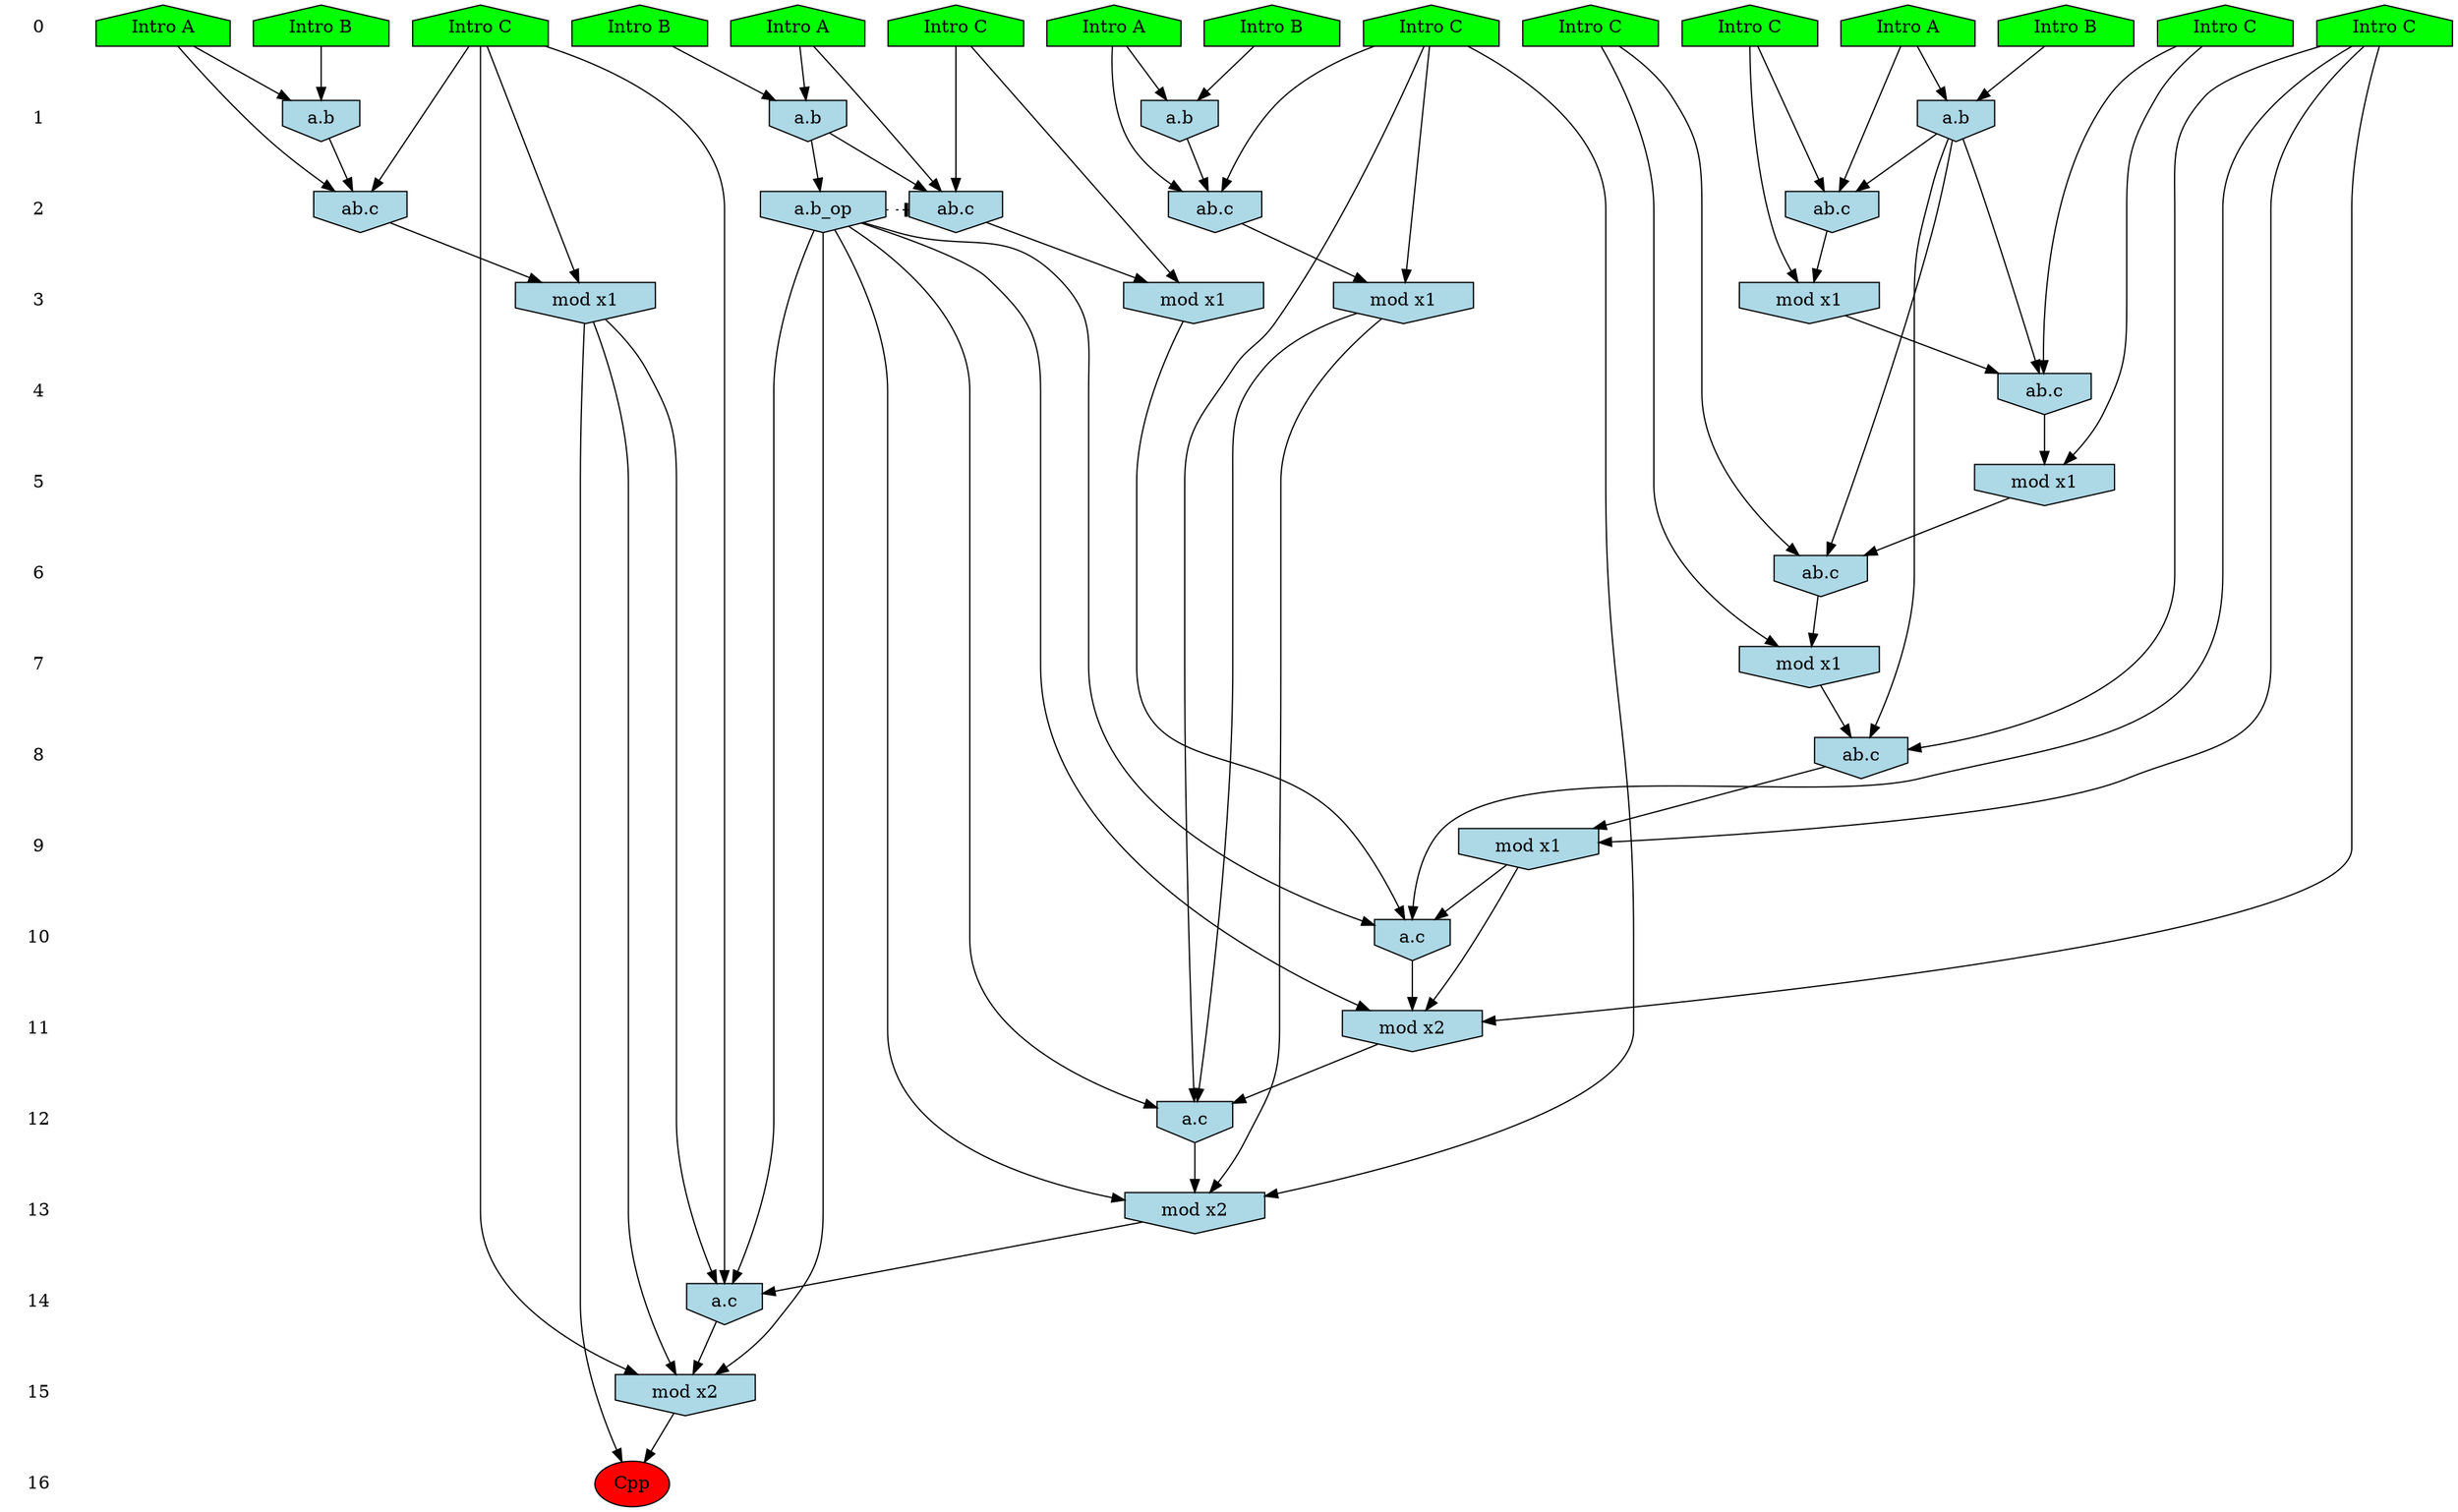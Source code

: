 /* Compression of 1 causal flows obtained in average at 2.038439E+01 t.u */
/* Compressed causal flows were: [3788] */
digraph G{
 ranksep=.5 ; 
{ rank = same ; "0" [shape=plaintext] ; node_1 [label ="Intro B", shape=house, style=filled, fillcolor=green] ;
node_2 [label ="Intro B", shape=house, style=filled, fillcolor=green] ;
node_3 [label ="Intro B", shape=house, style=filled, fillcolor=green] ;
node_4 [label ="Intro B", shape=house, style=filled, fillcolor=green] ;
node_5 [label ="Intro A", shape=house, style=filled, fillcolor=green] ;
node_6 [label ="Intro A", shape=house, style=filled, fillcolor=green] ;
node_7 [label ="Intro A", shape=house, style=filled, fillcolor=green] ;
node_8 [label ="Intro A", shape=house, style=filled, fillcolor=green] ;
node_9 [label ="Intro C", shape=house, style=filled, fillcolor=green] ;
node_10 [label ="Intro C", shape=house, style=filled, fillcolor=green] ;
node_11 [label ="Intro C", shape=house, style=filled, fillcolor=green] ;
node_12 [label ="Intro C", shape=house, style=filled, fillcolor=green] ;
node_13 [label ="Intro C", shape=house, style=filled, fillcolor=green] ;
node_14 [label ="Intro C", shape=house, style=filled, fillcolor=green] ;
node_15 [label ="Intro C", shape=house, style=filled, fillcolor=green] ;
}
{ rank = same ; "1" [shape=plaintext] ; node_16 [label="a.b", shape=invhouse, style=filled, fillcolor = lightblue] ;
node_17 [label="a.b", shape=invhouse, style=filled, fillcolor = lightblue] ;
node_19 [label="a.b", shape=invhouse, style=filled, fillcolor = lightblue] ;
node_26 [label="a.b", shape=invhouse, style=filled, fillcolor = lightblue] ;
}
{ rank = same ; "2" [shape=plaintext] ; node_18 [label="ab.c", shape=invhouse, style=filled, fillcolor = lightblue] ;
node_20 [label="ab.c", shape=invhouse, style=filled, fillcolor = lightblue] ;
node_22 [label="ab.c", shape=invhouse, style=filled, fillcolor = lightblue] ;
node_30 [label="ab.c", shape=invhouse, style=filled, fillcolor = lightblue] ;
node_33 [label="a.b_op", shape=invhouse, style=filled, fillcolor = lightblue] ;
}
{ rank = same ; "3" [shape=plaintext] ; node_21 [label="mod x1", shape=invhouse, style=filled, fillcolor = lightblue] ;
node_23 [label="mod x1", shape=invhouse, style=filled, fillcolor = lightblue] ;
node_24 [label="mod x1", shape=invhouse, style=filled, fillcolor = lightblue] ;
node_34 [label="mod x1", shape=invhouse, style=filled, fillcolor = lightblue] ;
}
{ rank = same ; "4" [shape=plaintext] ; node_25 [label="ab.c", shape=invhouse, style=filled, fillcolor = lightblue] ;
}
{ rank = same ; "5" [shape=plaintext] ; node_27 [label="mod x1", shape=invhouse, style=filled, fillcolor = lightblue] ;
}
{ rank = same ; "6" [shape=plaintext] ; node_28 [label="ab.c", shape=invhouse, style=filled, fillcolor = lightblue] ;
}
{ rank = same ; "7" [shape=plaintext] ; node_29 [label="mod x1", shape=invhouse, style=filled, fillcolor = lightblue] ;
}
{ rank = same ; "8" [shape=plaintext] ; node_31 [label="ab.c", shape=invhouse, style=filled, fillcolor = lightblue] ;
}
{ rank = same ; "9" [shape=plaintext] ; node_32 [label="mod x1", shape=invhouse, style=filled, fillcolor = lightblue] ;
}
{ rank = same ; "10" [shape=plaintext] ; node_35 [label="a.c", shape=invhouse, style=filled, fillcolor = lightblue] ;
}
{ rank = same ; "11" [shape=plaintext] ; node_36 [label="mod x2", shape=invhouse, style=filled, fillcolor = lightblue] ;
}
{ rank = same ; "12" [shape=plaintext] ; node_37 [label="a.c", shape=invhouse, style=filled, fillcolor = lightblue] ;
}
{ rank = same ; "13" [shape=plaintext] ; node_38 [label="mod x2", shape=invhouse, style=filled, fillcolor = lightblue] ;
}
{ rank = same ; "14" [shape=plaintext] ; node_39 [label="a.c", shape=invhouse, style=filled, fillcolor = lightblue] ;
}
{ rank = same ; "15" [shape=plaintext] ; node_40 [label="mod x2", shape=invhouse, style=filled, fillcolor = lightblue] ;
}
{ rank = same ; "16" [shape=plaintext] ; node_41 [label ="Cpp", style=filled, fillcolor=red] ;
}
"0" -> "1" [style="invis"]; 
"1" -> "2" [style="invis"]; 
"2" -> "3" [style="invis"]; 
"3" -> "4" [style="invis"]; 
"4" -> "5" [style="invis"]; 
"5" -> "6" [style="invis"]; 
"6" -> "7" [style="invis"]; 
"7" -> "8" [style="invis"]; 
"8" -> "9" [style="invis"]; 
"9" -> "10" [style="invis"]; 
"10" -> "11" [style="invis"]; 
"11" -> "12" [style="invis"]; 
"12" -> "13" [style="invis"]; 
"13" -> "14" [style="invis"]; 
"14" -> "15" [style="invis"]; 
"15" -> "16" [style="invis"]; 
node_1 -> node_16
node_6 -> node_16
node_2 -> node_17
node_7 -> node_17
node_6 -> node_18
node_11 -> node_18
node_16 -> node_18
node_4 -> node_19
node_5 -> node_19
node_7 -> node_20
node_14 -> node_20
node_17 -> node_20
node_14 -> node_21
node_20 -> node_21
node_5 -> node_22
node_10 -> node_22
node_19 -> node_22
node_11 -> node_23
node_18 -> node_23
node_10 -> node_24
node_22 -> node_24
node_15 -> node_25
node_16 -> node_25
node_23 -> node_25
node_3 -> node_26
node_8 -> node_26
node_15 -> node_27
node_25 -> node_27
node_13 -> node_28
node_16 -> node_28
node_27 -> node_28
node_13 -> node_29
node_28 -> node_29
node_8 -> node_30
node_12 -> node_30
node_26 -> node_30
node_9 -> node_31
node_16 -> node_31
node_29 -> node_31
node_9 -> node_32
node_31 -> node_32
node_26 -> node_33
node_12 -> node_34
node_30 -> node_34
node_9 -> node_35
node_32 -> node_35
node_33 -> node_35
node_34 -> node_35
node_9 -> node_36
node_32 -> node_36
node_33 -> node_36
node_35 -> node_36
node_14 -> node_37
node_21 -> node_37
node_33 -> node_37
node_36 -> node_37
node_14 -> node_38
node_21 -> node_38
node_33 -> node_38
node_37 -> node_38
node_10 -> node_39
node_24 -> node_39
node_33 -> node_39
node_38 -> node_39
node_10 -> node_40
node_24 -> node_40
node_33 -> node_40
node_39 -> node_40
node_24 -> node_41
node_40 -> node_41
node_33 -> node_30 [style=dotted, arrowhead = tee] 
}
/*
 Dot generation time: 0.000187
*/